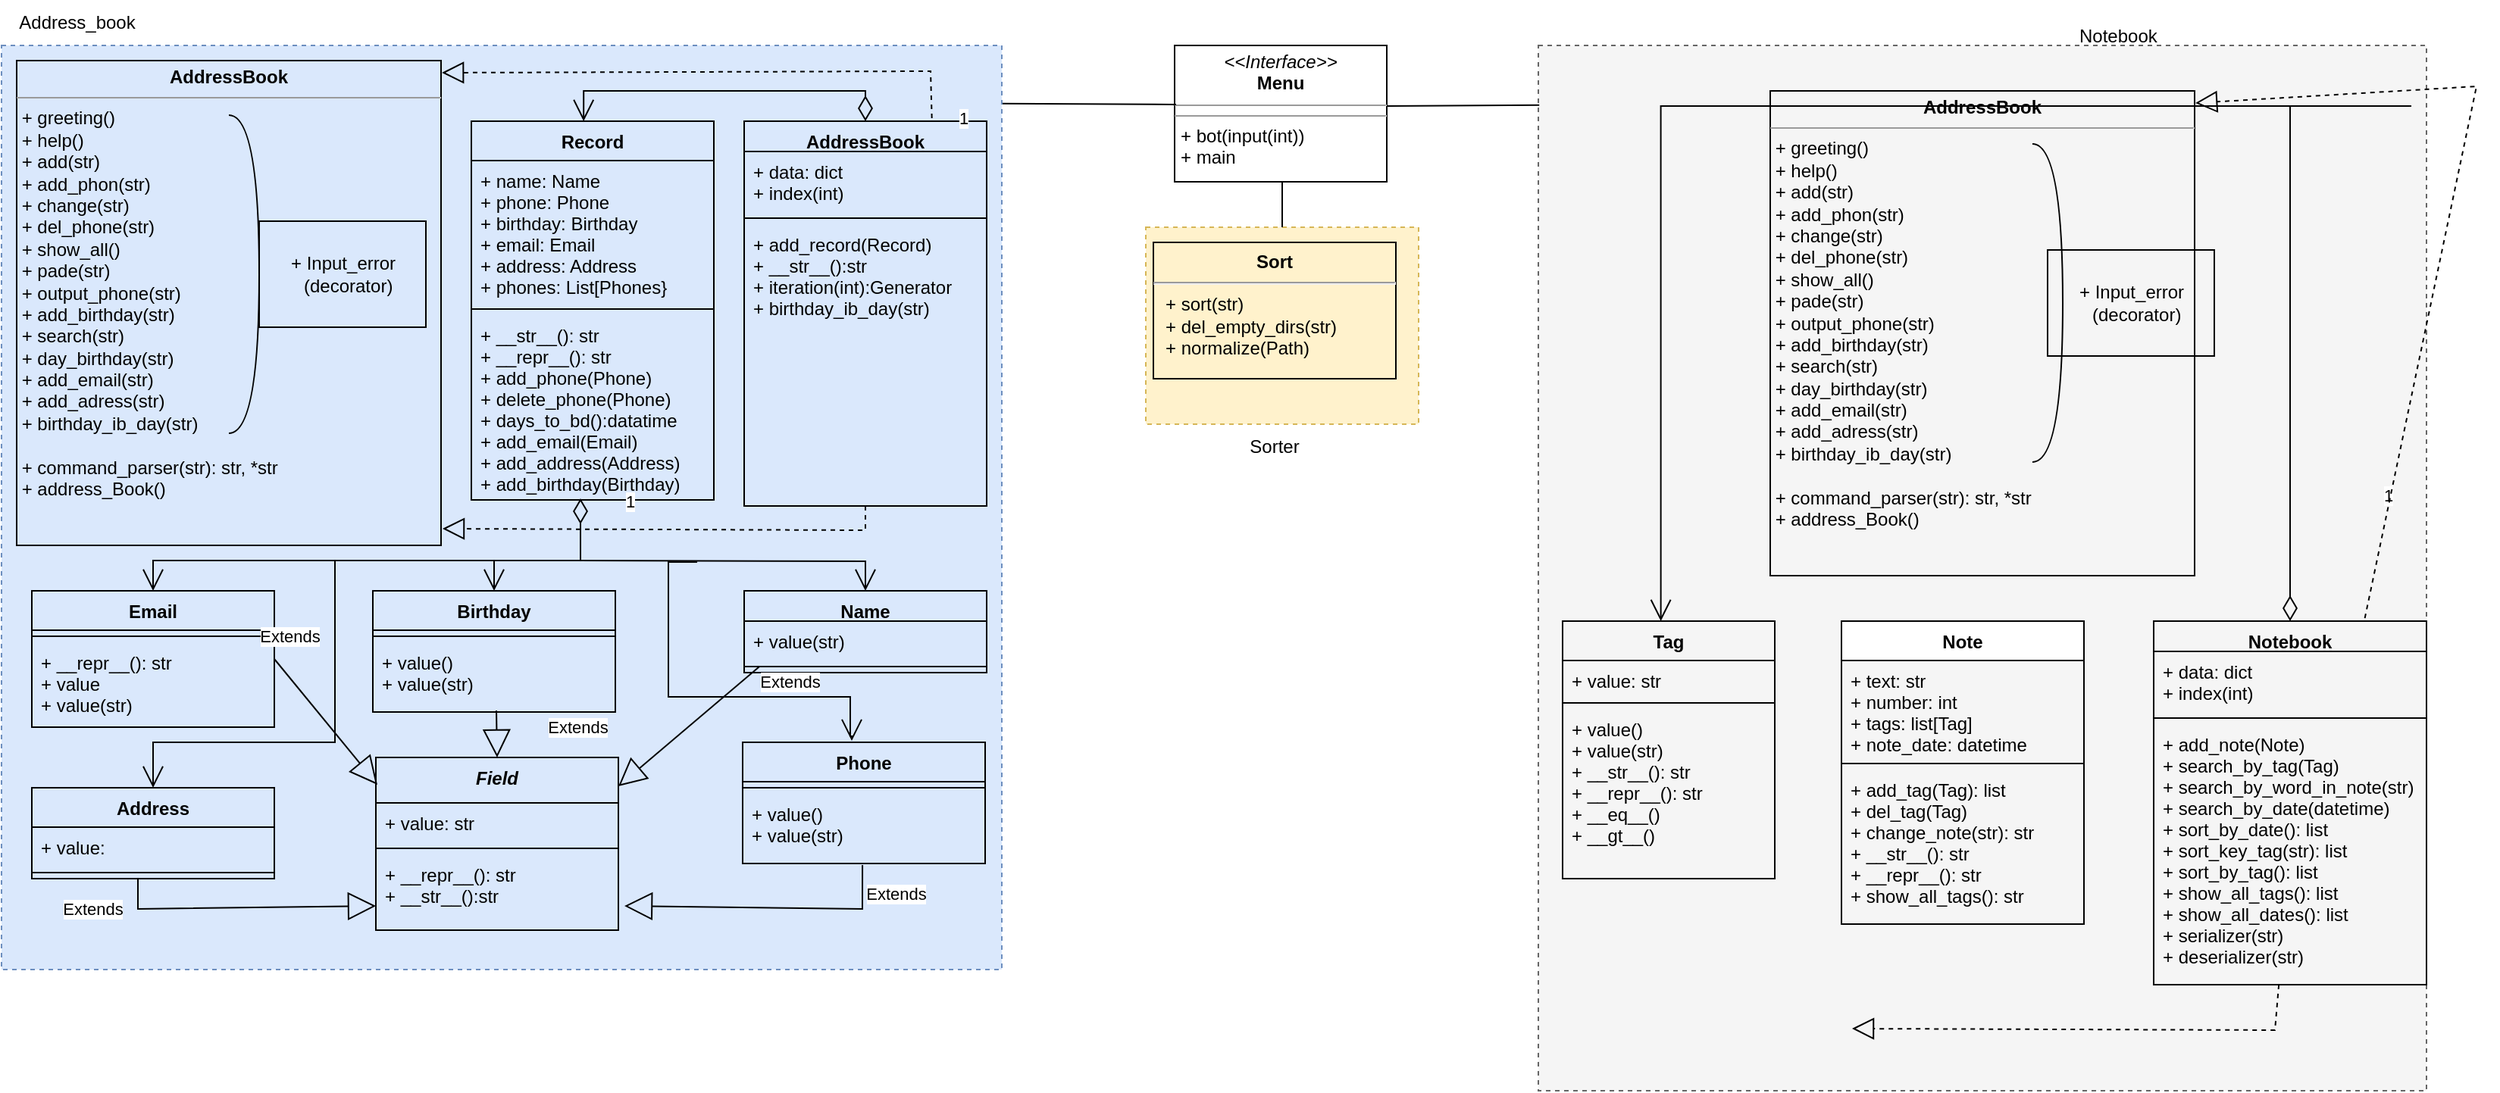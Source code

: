 <mxfile version="20.8.20" type="github">
  <diagram id="R2lEEEUBdFMjLlhIrx00" name="Page-1">
    <mxGraphModel dx="1718" dy="476" grid="1" gridSize="10" guides="1" tooltips="1" connect="1" arrows="1" fold="1" page="1" pageScale="1" pageWidth="850" pageHeight="1100" math="0" shadow="0" extFonts="Permanent Marker^https://fonts.googleapis.com/css?family=Permanent+Marker">
      <root>
        <mxCell id="0" />
        <mxCell id="1" parent="0" />
        <mxCell id="WKoIMvi9p1BWzZwJWIoY-1" value="&lt;p style=&quot;margin:0px;margin-top:4px;text-align:center;&quot;&gt;&lt;i&gt;&amp;lt;&amp;lt;Interface&amp;gt;&amp;gt;&lt;/i&gt;&lt;br&gt;&lt;b&gt;Menu&lt;/b&gt;&lt;br&gt;&lt;/p&gt;&lt;hr size=&quot;1&quot;&gt;&lt;hr size=&quot;1&quot;&gt;&lt;p style=&quot;margin:0px;margin-left:4px;&quot;&gt;+ bot(input(int))&lt;br&gt;+ main&lt;br&gt;&lt;/p&gt;" style="verticalAlign=top;align=left;overflow=fill;fontSize=12;fontFamily=Helvetica;html=1;" parent="1" vertex="1">
          <mxGeometry x="354" y="40" width="140" height="90" as="geometry" />
        </mxCell>
        <mxCell id="H_HPHrMYtquP8e00F-l--3" value="" style="html=1;dropTarget=0;dashed=1;fillColor=#fff2cc;strokeColor=#d6b656;" parent="1" vertex="1">
          <mxGeometry x="335" y="160" width="180" height="130" as="geometry" />
        </mxCell>
        <mxCell id="H_HPHrMYtquP8e00F-l--5" value="" style="html=1;dropTarget=0;dashed=1;fillColor=#f5f5f5;fontColor=#333333;strokeColor=#666666;" parent="1" vertex="1">
          <mxGeometry x="594" y="40" width="586" height="690" as="geometry" />
        </mxCell>
        <mxCell id="H_HPHrMYtquP8e00F-l--7" value="" style="endArrow=none;html=1;rounded=0;exitX=0.5;exitY=0;exitDx=0;exitDy=0;" parent="1" source="H_HPHrMYtquP8e00F-l--3" edge="1">
          <mxGeometry width="50" height="50" relative="1" as="geometry">
            <mxPoint x="375" y="180" as="sourcePoint" />
            <mxPoint x="425" y="130" as="targetPoint" />
          </mxGeometry>
        </mxCell>
        <mxCell id="H_HPHrMYtquP8e00F-l--8" value="" style="endArrow=none;html=1;rounded=0;entryX=0.007;entryY=0.433;entryDx=0;entryDy=0;entryPerimeter=0;exitX=0.999;exitY=0.063;exitDx=0;exitDy=0;exitPerimeter=0;" parent="1" target="WKoIMvi9p1BWzZwJWIoY-1" edge="1" source="H_HPHrMYtquP8e00F-l--10">
          <mxGeometry width="50" height="50" relative="1" as="geometry">
            <mxPoint x="100" y="80" as="sourcePoint" />
            <mxPoint x="320" y="110" as="targetPoint" />
          </mxGeometry>
        </mxCell>
        <mxCell id="H_HPHrMYtquP8e00F-l--10" value="" style="rounded=0;whiteSpace=wrap;html=1;dashed=1;fillColor=#dae8fc;strokeColor=#6c8ebf;" parent="1" vertex="1">
          <mxGeometry x="-420" y="40" width="660" height="610" as="geometry" />
        </mxCell>
        <mxCell id="H_HPHrMYtquP8e00F-l--11" value="Address_book" style="text;html=1;strokeColor=none;fillColor=none;align=center;verticalAlign=middle;whiteSpace=wrap;rounded=0;" parent="1" vertex="1">
          <mxGeometry x="-400" y="10" width="60" height="30" as="geometry" />
        </mxCell>
        <mxCell id="H_HPHrMYtquP8e00F-l--14" value="&lt;p style=&quot;margin:0px;margin-top:4px;text-align:center;&quot;&gt;&lt;b&gt;AddressBook&lt;/b&gt;&lt;br&gt;&lt;/p&gt;&lt;hr size=&quot;1&quot;&gt;&lt;div&gt;&amp;nbsp;+ greeting()&lt;/div&gt;&lt;div&gt;&amp;nbsp;+ help()&lt;/div&gt;&lt;div&gt;&amp;nbsp;+ add(str)&lt;/div&gt;&lt;div&gt;&amp;nbsp;+ add_phon(str)&lt;/div&gt;&lt;div&gt;&amp;nbsp;+ change(str)&lt;/div&gt;&lt;div&gt;&amp;nbsp;+ del_phone(str)&lt;/div&gt;&lt;div&gt;&amp;nbsp;+ show_all()&lt;/div&gt;&lt;div&gt;&amp;nbsp;+ pade(str)&lt;/div&gt;&lt;div&gt;&amp;nbsp;+ output_phone(str)&lt;/div&gt;&lt;div&gt;&amp;nbsp;+ add_birthday(str)&lt;/div&gt;&lt;div&gt;&amp;nbsp;+ search(str)&lt;/div&gt;&lt;div&gt;&amp;nbsp;+ day_birthday(str)&lt;/div&gt;&lt;div&gt;&amp;nbsp;+ add_email(str)&lt;/div&gt;&lt;div&gt;&amp;nbsp;+ add_adress(str)&lt;/div&gt;&lt;div&gt;&amp;nbsp;+ birthday_ib_day(str)&lt;/div&gt;&lt;div&gt;&lt;br&gt;&lt;/div&gt;&lt;div&gt;&amp;nbsp;+ command_parser(str): str, *str&lt;/div&gt;&lt;div&gt;&amp;nbsp;+ address_Book()&lt;br&gt;&lt;/div&gt;&lt;div&gt;&lt;br&gt;&lt;/div&gt;&lt;div&gt;&lt;br&gt;&lt;/div&gt;" style="verticalAlign=top;align=left;overflow=fill;fontSize=12;fontFamily=Helvetica;html=1;fillColor=none;" parent="1" vertex="1">
          <mxGeometry x="-410" y="50" width="280" height="320" as="geometry" />
        </mxCell>
        <mxCell id="H_HPHrMYtquP8e00F-l--15" value="&lt;div&gt;+ Input_error&lt;/div&gt;&lt;div&gt;&amp;nbsp; (decorator)&lt;/div&gt;" style="html=1;fillColor=none;" parent="1" vertex="1">
          <mxGeometry x="-250" y="156" width="110" height="70" as="geometry" />
        </mxCell>
        <mxCell id="H_HPHrMYtquP8e00F-l--17" value="" style="shape=requiredInterface;html=1;verticalLabelPosition=bottom;sketch=0;fillColor=none;" parent="1" vertex="1">
          <mxGeometry x="-270" y="86" width="20" height="210" as="geometry" />
        </mxCell>
        <mxCell id="H_HPHrMYtquP8e00F-l--18" value="Field" style="swimlane;fontStyle=3;align=center;verticalAlign=top;childLayout=stackLayout;horizontal=1;startSize=30;horizontalStack=0;resizeParent=1;resizeParentMax=0;resizeLast=0;collapsible=1;marginBottom=0;fillColor=none;" parent="1" vertex="1">
          <mxGeometry x="-173" y="510" width="160" height="114" as="geometry" />
        </mxCell>
        <mxCell id="H_HPHrMYtquP8e00F-l--19" value="+ value: str" style="text;strokeColor=none;fillColor=none;align=left;verticalAlign=top;spacingLeft=4;spacingRight=4;overflow=hidden;rotatable=0;points=[[0,0.5],[1,0.5]];portConstraint=eastwest;" parent="H_HPHrMYtquP8e00F-l--18" vertex="1">
          <mxGeometry y="30" width="160" height="26" as="geometry" />
        </mxCell>
        <mxCell id="H_HPHrMYtquP8e00F-l--20" value="" style="line;strokeWidth=1;fillColor=none;align=left;verticalAlign=middle;spacingTop=-1;spacingLeft=3;spacingRight=3;rotatable=0;labelPosition=right;points=[];portConstraint=eastwest;strokeColor=inherit;" parent="H_HPHrMYtquP8e00F-l--18" vertex="1">
          <mxGeometry y="56" width="160" height="8" as="geometry" />
        </mxCell>
        <mxCell id="PhKwyfngF-lpL9iXMEQt-24" value="Extends" style="endArrow=block;endSize=16;endFill=0;html=1;rounded=0;strokeWidth=1;entryX=0.5;entryY=0;entryDx=0;entryDy=0;" edge="1" parent="H_HPHrMYtquP8e00F-l--18" target="H_HPHrMYtquP8e00F-l--18">
          <mxGeometry x="-0.235" y="53" width="160" relative="1" as="geometry">
            <mxPoint x="79.5" y="-31" as="sourcePoint" />
            <mxPoint x="79.5" y="117" as="targetPoint" />
            <mxPoint as="offset" />
          </mxGeometry>
        </mxCell>
        <mxCell id="H_HPHrMYtquP8e00F-l--21" value="+ __repr__(): str&#xa;+ __str__():str&#xa;" style="text;strokeColor=none;fillColor=none;align=left;verticalAlign=top;spacingLeft=4;spacingRight=4;overflow=hidden;rotatable=0;points=[[0,0.5],[1,0.5]];portConstraint=eastwest;" parent="H_HPHrMYtquP8e00F-l--18" vertex="1">
          <mxGeometry y="64" width="160" height="50" as="geometry" />
        </mxCell>
        <mxCell id="PhKwyfngF-lpL9iXMEQt-18" style="edgeStyle=orthogonalEdgeStyle;rounded=0;orthogonalLoop=1;jettySize=auto;html=1;exitX=0.5;exitY=0;exitDx=0;exitDy=0;entryX=0.5;entryY=0;entryDx=0;entryDy=0;endSize=12;strokeWidth=1;endArrow=open;endFill=0;" edge="1" parent="1" target="H_HPHrMYtquP8e00F-l--22">
          <mxGeometry relative="1" as="geometry">
            <mxPoint x="-95" y="380" as="sourcePoint" />
          </mxGeometry>
        </mxCell>
        <mxCell id="H_HPHrMYtquP8e00F-l--22" value="Birthday" style="swimlane;fontStyle=1;align=center;verticalAlign=top;childLayout=stackLayout;horizontal=1;startSize=26;horizontalStack=0;resizeParent=1;resizeParentMax=0;resizeLast=0;collapsible=1;marginBottom=0;fillColor=none;" parent="1" vertex="1">
          <mxGeometry x="-175" y="400" width="160" height="80" as="geometry" />
        </mxCell>
        <mxCell id="H_HPHrMYtquP8e00F-l--24" value="" style="line;strokeWidth=1;fillColor=none;align=left;verticalAlign=middle;spacingTop=-1;spacingLeft=3;spacingRight=3;rotatable=0;labelPosition=right;points=[];portConstraint=eastwest;strokeColor=inherit;" parent="H_HPHrMYtquP8e00F-l--22" vertex="1">
          <mxGeometry y="26" width="160" height="8" as="geometry" />
        </mxCell>
        <mxCell id="H_HPHrMYtquP8e00F-l--25" value="+ value()&#xa;+ value(str)&#xa;" style="text;strokeColor=none;fillColor=none;align=left;verticalAlign=top;spacingLeft=4;spacingRight=4;overflow=hidden;rotatable=0;points=[[0,0.5],[1,0.5]];portConstraint=eastwest;" parent="H_HPHrMYtquP8e00F-l--22" vertex="1">
          <mxGeometry y="34" width="160" height="46" as="geometry" />
        </mxCell>
        <mxCell id="PhKwyfngF-lpL9iXMEQt-20" style="edgeStyle=orthogonalEdgeStyle;rounded=0;orthogonalLoop=1;jettySize=auto;html=1;exitX=0.5;exitY=0;exitDx=0;exitDy=0;strokeWidth=1;endArrow=open;endFill=0;endSize=12;entryX=0.5;entryY=0;entryDx=0;entryDy=0;" edge="1" parent="1" target="H_HPHrMYtquP8e00F-l--26">
          <mxGeometry relative="1" as="geometry">
            <mxPoint x="-200" y="380" as="sourcePoint" />
            <Array as="points">
              <mxPoint x="-200" y="500" />
              <mxPoint x="-320" y="500" />
            </Array>
          </mxGeometry>
        </mxCell>
        <mxCell id="H_HPHrMYtquP8e00F-l--26" value="Address" style="swimlane;fontStyle=1;align=center;verticalAlign=top;childLayout=stackLayout;horizontal=1;startSize=26;horizontalStack=0;resizeParent=1;resizeParentMax=0;resizeLast=0;collapsible=1;marginBottom=0;fillColor=none;" parent="1" vertex="1">
          <mxGeometry x="-400" y="530" width="160" height="60" as="geometry" />
        </mxCell>
        <mxCell id="H_HPHrMYtquP8e00F-l--27" value="+ value: " style="text;strokeColor=none;fillColor=none;align=left;verticalAlign=top;spacingLeft=4;spacingRight=4;overflow=hidden;rotatable=0;points=[[0,0.5],[1,0.5]];portConstraint=eastwest;" parent="H_HPHrMYtquP8e00F-l--26" vertex="1">
          <mxGeometry y="26" width="160" height="26" as="geometry" />
        </mxCell>
        <mxCell id="H_HPHrMYtquP8e00F-l--28" value="" style="line;strokeWidth=1;fillColor=none;align=left;verticalAlign=middle;spacingTop=-1;spacingLeft=3;spacingRight=3;rotatable=0;labelPosition=right;points=[];portConstraint=eastwest;strokeColor=inherit;" parent="H_HPHrMYtquP8e00F-l--26" vertex="1">
          <mxGeometry y="52" width="160" height="8" as="geometry" />
        </mxCell>
        <mxCell id="H_HPHrMYtquP8e00F-l--38" value="Email" style="swimlane;fontStyle=1;align=center;verticalAlign=top;childLayout=stackLayout;horizontal=1;startSize=26;horizontalStack=0;resizeParent=1;resizeParentMax=0;resizeLast=0;collapsible=1;marginBottom=0;fillColor=none;" parent="1" vertex="1">
          <mxGeometry x="-400" y="400" width="160" height="90" as="geometry" />
        </mxCell>
        <mxCell id="H_HPHrMYtquP8e00F-l--40" value="" style="line;strokeWidth=1;fillColor=none;align=left;verticalAlign=middle;spacingTop=-1;spacingLeft=3;spacingRight=3;rotatable=0;labelPosition=right;points=[];portConstraint=eastwest;strokeColor=inherit;" parent="H_HPHrMYtquP8e00F-l--38" vertex="1">
          <mxGeometry y="26" width="160" height="8" as="geometry" />
        </mxCell>
        <mxCell id="H_HPHrMYtquP8e00F-l--41" value="+ __repr__(): str&#xa;+ value&#xa;+ value(str)&#xa;" style="text;strokeColor=none;fillColor=none;align=left;verticalAlign=top;spacingLeft=4;spacingRight=4;overflow=hidden;rotatable=0;points=[[0,0.5],[1,0.5]];portConstraint=eastwest;" parent="H_HPHrMYtquP8e00F-l--38" vertex="1">
          <mxGeometry y="34" width="160" height="56" as="geometry" />
        </mxCell>
        <mxCell id="H_HPHrMYtquP8e00F-l--42" value="Name" style="swimlane;fontStyle=1;align=center;verticalAlign=top;childLayout=stackLayout;horizontal=1;startSize=20;horizontalStack=0;resizeParent=1;resizeParentMax=0;resizeLast=0;collapsible=1;marginBottom=0;fillColor=none;" parent="1" vertex="1">
          <mxGeometry x="70" y="400" width="160" height="54" as="geometry" />
        </mxCell>
        <mxCell id="H_HPHrMYtquP8e00F-l--43" value="+ value(str) " style="text;strokeColor=none;fillColor=none;align=left;verticalAlign=top;spacingLeft=4;spacingRight=4;overflow=hidden;rotatable=0;points=[[0,0.5],[1,0.5]];portConstraint=eastwest;" parent="H_HPHrMYtquP8e00F-l--42" vertex="1">
          <mxGeometry y="20" width="160" height="26" as="geometry" />
        </mxCell>
        <mxCell id="H_HPHrMYtquP8e00F-l--44" value="" style="line;strokeWidth=1;fillColor=none;align=left;verticalAlign=middle;spacingTop=-1;spacingLeft=3;spacingRight=3;rotatable=0;labelPosition=right;points=[];portConstraint=eastwest;strokeColor=inherit;" parent="H_HPHrMYtquP8e00F-l--42" vertex="1">
          <mxGeometry y="46" width="160" height="8" as="geometry" />
        </mxCell>
        <mxCell id="H_HPHrMYtquP8e00F-l--46" value="Phone" style="swimlane;fontStyle=1;align=center;verticalAlign=top;childLayout=stackLayout;horizontal=1;startSize=26;horizontalStack=0;resizeParent=1;resizeParentMax=0;resizeLast=0;collapsible=1;marginBottom=0;fillColor=none;" parent="1" vertex="1">
          <mxGeometry x="69" y="500" width="160" height="80" as="geometry" />
        </mxCell>
        <mxCell id="H_HPHrMYtquP8e00F-l--48" value="" style="line;strokeWidth=1;fillColor=none;align=left;verticalAlign=middle;spacingTop=-1;spacingLeft=3;spacingRight=3;rotatable=0;labelPosition=right;points=[];portConstraint=eastwest;strokeColor=inherit;" parent="H_HPHrMYtquP8e00F-l--46" vertex="1">
          <mxGeometry y="26" width="160" height="8" as="geometry" />
        </mxCell>
        <mxCell id="H_HPHrMYtquP8e00F-l--49" value="+ value()&#xa;+ value(str)&#xa;" style="text;strokeColor=none;fillColor=none;align=left;verticalAlign=top;spacingLeft=4;spacingRight=4;overflow=hidden;rotatable=0;points=[[0,0.5],[1,0.5]];portConstraint=eastwest;" parent="H_HPHrMYtquP8e00F-l--46" vertex="1">
          <mxGeometry y="34" width="160" height="46" as="geometry" />
        </mxCell>
        <mxCell id="H_HPHrMYtquP8e00F-l--50" value="Record" style="swimlane;fontStyle=1;align=center;verticalAlign=top;childLayout=stackLayout;horizontal=1;startSize=26;horizontalStack=0;resizeParent=1;resizeParentMax=0;resizeLast=0;collapsible=1;marginBottom=0;fillColor=none;" parent="1" vertex="1">
          <mxGeometry x="-110" y="90" width="160" height="250" as="geometry" />
        </mxCell>
        <mxCell id="H_HPHrMYtquP8e00F-l--51" value="+ name: Name&#xa;+ phone: Phone&#xa;+ birthday: Birthday&#xa;+ email: Email&#xa;+ address: Address&#xa;+ phones: List[Phones}&#xa; &#xa;&#xa;" style="text;strokeColor=none;fillColor=none;align=left;verticalAlign=top;spacingLeft=4;spacingRight=4;overflow=hidden;rotatable=0;points=[[0,0.5],[1,0.5]];portConstraint=eastwest;" parent="H_HPHrMYtquP8e00F-l--50" vertex="1">
          <mxGeometry y="26" width="160" height="94" as="geometry" />
        </mxCell>
        <mxCell id="H_HPHrMYtquP8e00F-l--52" value="" style="line;strokeWidth=1;fillColor=none;align=left;verticalAlign=middle;spacingTop=-1;spacingLeft=3;spacingRight=3;rotatable=0;labelPosition=right;points=[];portConstraint=eastwest;strokeColor=inherit;" parent="H_HPHrMYtquP8e00F-l--50" vertex="1">
          <mxGeometry y="120" width="160" height="8" as="geometry" />
        </mxCell>
        <mxCell id="H_HPHrMYtquP8e00F-l--53" value="+ __str__(): str&#xa;+ __repr__(): str&#xa;+ add_phone(Phone)&#xa;+ delete_phone(Phone)&#xa;+ days_to_bd():datatime&#xa;+ add_email(Email)&#xa;+ add_address(Address)&#xa;+ add_birthday(Birthday)&#xa;&#xa;&#xa;" style="text;strokeColor=none;fillColor=none;align=left;verticalAlign=top;spacingLeft=4;spacingRight=4;overflow=hidden;rotatable=0;points=[[0,0.5],[1,0.5]];portConstraint=eastwest;" parent="H_HPHrMYtquP8e00F-l--50" vertex="1">
          <mxGeometry y="128" width="160" height="122" as="geometry" />
        </mxCell>
        <mxCell id="H_HPHrMYtquP8e00F-l--54" value="AddressBook" style="swimlane;fontStyle=1;align=center;verticalAlign=top;childLayout=stackLayout;horizontal=1;startSize=20;horizontalStack=0;resizeParent=1;resizeParentMax=0;resizeLast=0;collapsible=1;marginBottom=0;fillColor=none;" parent="1" vertex="1">
          <mxGeometry x="70" y="90" width="160" height="254" as="geometry" />
        </mxCell>
        <mxCell id="H_HPHrMYtquP8e00F-l--55" value="+ data: dict&#xa;+ index(int)&#xa;" style="text;strokeColor=none;fillColor=none;align=left;verticalAlign=top;spacingLeft=4;spacingRight=4;overflow=hidden;rotatable=0;points=[[0,0.5],[1,0.5]];portConstraint=eastwest;" parent="H_HPHrMYtquP8e00F-l--54" vertex="1">
          <mxGeometry y="20" width="160" height="40" as="geometry" />
        </mxCell>
        <mxCell id="H_HPHrMYtquP8e00F-l--56" value="" style="line;strokeWidth=1;fillColor=none;align=left;verticalAlign=middle;spacingTop=-1;spacingLeft=3;spacingRight=3;rotatable=0;labelPosition=right;points=[];portConstraint=eastwest;strokeColor=inherit;" parent="H_HPHrMYtquP8e00F-l--54" vertex="1">
          <mxGeometry y="60" width="160" height="8" as="geometry" />
        </mxCell>
        <mxCell id="H_HPHrMYtquP8e00F-l--57" value="+ add_record(Record)&#xa;+ __str__():str&#xa;+ iteration(int):Generator&#xa;+ birthday_ib_day(str)&#xa;" style="text;strokeColor=none;fillColor=none;align=left;verticalAlign=top;spacingLeft=4;spacingRight=4;overflow=hidden;rotatable=0;points=[[0,0.5],[1,0.5]];portConstraint=eastwest;" parent="H_HPHrMYtquP8e00F-l--54" vertex="1">
          <mxGeometry y="68" width="160" height="186" as="geometry" />
        </mxCell>
        <mxCell id="PhKwyfngF-lpL9iXMEQt-29" value="" style="endArrow=block;dashed=1;endFill=0;endSize=12;html=1;rounded=0;strokeWidth=1;entryX=0.475;entryY=1.011;entryDx=0;entryDy=0;entryPerimeter=0;" edge="1" parent="H_HPHrMYtquP8e00F-l--54" source="H_HPHrMYtquP8e00F-l--57">
          <mxGeometry width="160" relative="1" as="geometry">
            <mxPoint x="-39" y="269" as="sourcePoint" />
            <mxPoint x="-199" y="269" as="targetPoint" />
            <Array as="points">
              <mxPoint x="80" y="270" />
            </Array>
          </mxGeometry>
        </mxCell>
        <mxCell id="PhKwyfngF-lpL9iXMEQt-12" value="1" style="endArrow=open;html=1;endSize=12;startArrow=diamondThin;startSize=14;startFill=0;edgeStyle=orthogonalEdgeStyle;align=left;verticalAlign=bottom;rounded=0;exitX=0.45;exitY=0.992;exitDx=0;exitDy=0;exitPerimeter=0;entryX=0.5;entryY=0;entryDx=0;entryDy=0;" edge="1" parent="1" source="H_HPHrMYtquP8e00F-l--53" target="H_HPHrMYtquP8e00F-l--38">
          <mxGeometry x="-0.936" y="28" relative="1" as="geometry">
            <mxPoint x="-80" y="380" as="sourcePoint" />
            <mxPoint x="-240" y="380" as="targetPoint" />
            <Array as="points">
              <mxPoint x="-38" y="380" />
              <mxPoint x="-320" y="380" />
            </Array>
            <mxPoint as="offset" />
          </mxGeometry>
        </mxCell>
        <mxCell id="PhKwyfngF-lpL9iXMEQt-13" value="1" style="endArrow=open;html=1;endSize=12;startArrow=diamondThin;startSize=14;startFill=0;edgeStyle=orthogonalEdgeStyle;align=left;verticalAlign=bottom;rounded=0;exitX=0.5;exitY=0;exitDx=0;exitDy=0;entryX=0.463;entryY=0;entryDx=0;entryDy=0;entryPerimeter=0;" edge="1" parent="1" source="H_HPHrMYtquP8e00F-l--54" target="H_HPHrMYtquP8e00F-l--50">
          <mxGeometry x="-0.842" y="-30" relative="1" as="geometry">
            <mxPoint x="150" y="60" as="sourcePoint" />
            <mxPoint x="-10" y="60" as="targetPoint" />
            <Array as="points">
              <mxPoint x="150" y="70" />
              <mxPoint x="-36" y="70" />
            </Array>
            <mxPoint x="30" y="25" as="offset" />
          </mxGeometry>
        </mxCell>
        <mxCell id="PhKwyfngF-lpL9iXMEQt-17" value="" style="endArrow=open;endFill=1;endSize=12;html=1;rounded=0;edgeStyle=orthogonalEdgeStyle;entryX=0.5;entryY=0;entryDx=0;entryDy=0;" edge="1" parent="1" target="H_HPHrMYtquP8e00F-l--42">
          <mxGeometry width="160" relative="1" as="geometry">
            <mxPoint x="-40" y="380" as="sourcePoint" />
            <mxPoint x="150" y="381" as="targetPoint" />
          </mxGeometry>
        </mxCell>
        <mxCell id="PhKwyfngF-lpL9iXMEQt-21" style="edgeStyle=orthogonalEdgeStyle;rounded=0;orthogonalLoop=1;jettySize=auto;html=1;exitX=0.5;exitY=0;exitDx=0;exitDy=0;strokeWidth=1;endArrow=open;endFill=0;endSize=12;entryX=0.45;entryY=-0.012;entryDx=0;entryDy=0;entryPerimeter=0;" edge="1" parent="1" target="H_HPHrMYtquP8e00F-l--46">
          <mxGeometry relative="1" as="geometry">
            <mxPoint x="159" y="496" as="targetPoint" />
            <mxPoint x="39" y="381" as="sourcePoint" />
            <Array as="points">
              <mxPoint x="20" y="381" />
              <mxPoint x="20" y="470" />
              <mxPoint x="140" y="470" />
              <mxPoint x="140" y="496" />
              <mxPoint x="141" y="496" />
            </Array>
          </mxGeometry>
        </mxCell>
        <mxCell id="PhKwyfngF-lpL9iXMEQt-25" value="Extends" style="endArrow=block;endSize=16;endFill=0;html=1;rounded=0;strokeWidth=1;exitX=0.063;exitY=0.5;exitDx=0;exitDy=0;exitPerimeter=0;" edge="1" parent="1" source="H_HPHrMYtquP8e00F-l--44">
          <mxGeometry x="-1" y="22" width="160" relative="1" as="geometry">
            <mxPoint x="80" y="460" as="sourcePoint" />
            <mxPoint x="-13" y="529" as="targetPoint" />
            <mxPoint x="6" y="-7" as="offset" />
          </mxGeometry>
        </mxCell>
        <mxCell id="PhKwyfngF-lpL9iXMEQt-26" value="Extends" style="endArrow=block;endSize=16;endFill=0;html=1;rounded=0;strokeWidth=1;entryX=1;entryY=0.167;entryDx=0;entryDy=0;exitX=1;exitY=0.5;exitDx=0;exitDy=0;entryPerimeter=0;" edge="1" parent="1" source="H_HPHrMYtquP8e00F-l--38">
          <mxGeometry x="-1" y="18" width="160" relative="1" as="geometry">
            <mxPoint x="-265" y="449" as="sourcePoint" />
            <mxPoint x="-172" y="528" as="targetPoint" />
            <mxPoint x="-4" y="-4" as="offset" />
          </mxGeometry>
        </mxCell>
        <mxCell id="PhKwyfngF-lpL9iXMEQt-27" value="Extends" style="endArrow=block;endSize=16;endFill=0;html=1;rounded=0;strokeWidth=1;entryX=0;entryY=0.68;entryDx=0;entryDy=0;entryPerimeter=0;" edge="1" parent="1" target="H_HPHrMYtquP8e00F-l--21">
          <mxGeometry x="-0.774" y="30" width="160" relative="1" as="geometry">
            <mxPoint x="-330" y="590" as="sourcePoint" />
            <mxPoint x="-178" y="607" as="targetPoint" />
            <Array as="points">
              <mxPoint x="-330" y="610" />
            </Array>
            <mxPoint x="-30" y="30" as="offset" />
          </mxGeometry>
        </mxCell>
        <mxCell id="PhKwyfngF-lpL9iXMEQt-28" value="Extends" style="endArrow=block;endSize=16;endFill=0;html=1;rounded=0;strokeWidth=1;entryX=0;entryY=0.68;entryDx=0;entryDy=0;entryPerimeter=0;exitX=0.494;exitY=1.022;exitDx=0;exitDy=0;exitPerimeter=0;" edge="1" parent="1" source="H_HPHrMYtquP8e00F-l--49">
          <mxGeometry x="-0.796" y="22" width="160" relative="1" as="geometry">
            <mxPoint x="148" y="590" as="sourcePoint" />
            <mxPoint x="-9" y="608" as="targetPoint" />
            <Array as="points">
              <mxPoint x="148" y="610" />
            </Array>
            <mxPoint as="offset" />
          </mxGeometry>
        </mxCell>
        <mxCell id="PhKwyfngF-lpL9iXMEQt-30" value="" style="endArrow=block;dashed=1;endFill=0;endSize=12;html=1;rounded=0;strokeWidth=1;entryX=1.002;entryY=0.025;entryDx=0;entryDy=0;entryPerimeter=0;exitX=0.774;exitY=-0.008;exitDx=0;exitDy=0;exitPerimeter=0;" edge="1" parent="1" source="H_HPHrMYtquP8e00F-l--54" target="H_HPHrMYtquP8e00F-l--14">
          <mxGeometry width="160" relative="1" as="geometry">
            <mxPoint x="193" y="73.0" as="sourcePoint" />
            <mxPoint x="-86" y="58.0" as="targetPoint" />
            <Array as="points">
              <mxPoint x="193" y="57.0" />
            </Array>
          </mxGeometry>
        </mxCell>
        <mxCell id="PhKwyfngF-lpL9iXMEQt-31" value="&lt;p style=&quot;margin:0px;margin-top:6px;text-align:center;&quot;&gt;&lt;b&gt;Sort&lt;/b&gt;&lt;/p&gt;&lt;hr&gt;&lt;p style=&quot;margin:0px;margin-left:8px;&quot;&gt;+ sort(str)&lt;br&gt;+ del_empty_dirs(str)&lt;/p&gt;&lt;p style=&quot;margin:0px;margin-left:8px;&quot;&gt;+ normalize(Path)&lt;br&gt;&lt;/p&gt;" style="align=left;overflow=fill;html=1;dropTarget=0;fillColor=#fff2cc;strokeColor=#000000;" vertex="1" parent="1">
          <mxGeometry x="340" y="170" width="160" height="90" as="geometry" />
        </mxCell>
        <mxCell id="PhKwyfngF-lpL9iXMEQt-33" value="Sorter" style="text;html=1;strokeColor=none;fillColor=none;align=center;verticalAlign=middle;whiteSpace=wrap;rounded=0;" vertex="1" parent="1">
          <mxGeometry x="390" y="290" width="60" height="30" as="geometry" />
        </mxCell>
        <mxCell id="PhKwyfngF-lpL9iXMEQt-75" value="&lt;p style=&quot;margin:0px;margin-top:4px;text-align:center;&quot;&gt;&lt;b&gt;AddressBook&lt;/b&gt;&lt;br&gt;&lt;/p&gt;&lt;hr size=&quot;1&quot;&gt;&lt;div&gt;&amp;nbsp;+ greeting()&lt;/div&gt;&lt;div&gt;&amp;nbsp;+ help()&lt;/div&gt;&lt;div&gt;&amp;nbsp;+ add(str)&lt;/div&gt;&lt;div&gt;&amp;nbsp;+ add_phon(str)&lt;/div&gt;&lt;div&gt;&amp;nbsp;+ change(str)&lt;/div&gt;&lt;div&gt;&amp;nbsp;+ del_phone(str)&lt;/div&gt;&lt;div&gt;&amp;nbsp;+ show_all()&lt;/div&gt;&lt;div&gt;&amp;nbsp;+ pade(str)&lt;/div&gt;&lt;div&gt;&amp;nbsp;+ output_phone(str)&lt;/div&gt;&lt;div&gt;&amp;nbsp;+ add_birthday(str)&lt;/div&gt;&lt;div&gt;&amp;nbsp;+ search(str)&lt;/div&gt;&lt;div&gt;&amp;nbsp;+ day_birthday(str)&lt;/div&gt;&lt;div&gt;&amp;nbsp;+ add_email(str)&lt;/div&gt;&lt;div&gt;&amp;nbsp;+ add_adress(str)&lt;/div&gt;&lt;div&gt;&amp;nbsp;+ birthday_ib_day(str)&lt;/div&gt;&lt;div&gt;&lt;br&gt;&lt;/div&gt;&lt;div&gt;&amp;nbsp;+ command_parser(str): str, *str&lt;/div&gt;&lt;div&gt;&amp;nbsp;+ address_Book()&lt;br&gt;&lt;/div&gt;&lt;div&gt;&lt;br&gt;&lt;/div&gt;&lt;div&gt;&lt;br&gt;&lt;/div&gt;" style="verticalAlign=top;align=left;overflow=fill;fontSize=12;fontFamily=Helvetica;html=1;fillColor=none;" vertex="1" parent="1">
          <mxGeometry x="747" y="70" width="280" height="320" as="geometry" />
        </mxCell>
        <mxCell id="PhKwyfngF-lpL9iXMEQt-76" value="&lt;div&gt;+ Input_error&lt;/div&gt;&lt;div&gt;&amp;nbsp; (decorator)&lt;/div&gt;" style="html=1;fillColor=none;" vertex="1" parent="1">
          <mxGeometry x="930" y="175" width="110" height="70" as="geometry" />
        </mxCell>
        <mxCell id="PhKwyfngF-lpL9iXMEQt-77" value="" style="shape=requiredInterface;html=1;verticalLabelPosition=bottom;sketch=0;fillColor=none;" vertex="1" parent="1">
          <mxGeometry x="920" y="105" width="20" height="210" as="geometry" />
        </mxCell>
        <mxCell id="PhKwyfngF-lpL9iXMEQt-98" value="Tag" style="swimlane;fontStyle=1;align=center;verticalAlign=top;childLayout=stackLayout;horizontal=1;startSize=26;horizontalStack=0;resizeParent=1;resizeParentMax=0;resizeLast=0;collapsible=1;marginBottom=0;fillColor=none;" vertex="1" parent="1">
          <mxGeometry x="610" y="420" width="140" height="170" as="geometry">
            <mxRectangle x="610" y="420" width="60" height="30" as="alternateBounds" />
          </mxGeometry>
        </mxCell>
        <mxCell id="PhKwyfngF-lpL9iXMEQt-99" value="+ value: str&#xa;&#xa; &#xa;" style="text;strokeColor=none;fillColor=none;align=left;verticalAlign=top;spacingLeft=4;spacingRight=4;overflow=hidden;rotatable=0;points=[[0,0.5],[1,0.5]];portConstraint=eastwest;" vertex="1" parent="PhKwyfngF-lpL9iXMEQt-98">
          <mxGeometry y="26" width="140" height="24" as="geometry" />
        </mxCell>
        <mxCell id="PhKwyfngF-lpL9iXMEQt-100" value="" style="line;strokeWidth=1;fillColor=none;align=left;verticalAlign=middle;spacingTop=-1;spacingLeft=3;spacingRight=3;rotatable=0;labelPosition=right;points=[];portConstraint=eastwest;strokeColor=inherit;" vertex="1" parent="PhKwyfngF-lpL9iXMEQt-98">
          <mxGeometry y="50" width="140" height="8" as="geometry" />
        </mxCell>
        <mxCell id="PhKwyfngF-lpL9iXMEQt-101" value="+ value()&#xa;+ value(str)&#xa;+ __str__(): str&#xa;+ __repr__(): str&#xa;+ __eq__()&#xa;+ __gt__()&#xa;&#xa;&#xa;" style="text;strokeColor=none;fillColor=none;align=left;verticalAlign=top;spacingLeft=4;spacingRight=4;overflow=hidden;rotatable=0;points=[[0,0.5],[1,0.5]];portConstraint=eastwest;" vertex="1" parent="PhKwyfngF-lpL9iXMEQt-98">
          <mxGeometry y="58" width="140" height="112" as="geometry" />
        </mxCell>
        <mxCell id="PhKwyfngF-lpL9iXMEQt-102" value="Notebook" style="swimlane;fontStyle=1;align=center;verticalAlign=top;childLayout=stackLayout;horizontal=1;startSize=20;horizontalStack=0;resizeParent=1;resizeParentMax=0;resizeLast=0;collapsible=1;marginBottom=0;fillColor=none;" vertex="1" parent="1">
          <mxGeometry x="1000" y="420" width="180" height="240" as="geometry" />
        </mxCell>
        <mxCell id="PhKwyfngF-lpL9iXMEQt-103" value="+ data: dict&#xa;+ index(int)&#xa;" style="text;strokeColor=none;fillColor=none;align=left;verticalAlign=top;spacingLeft=4;spacingRight=4;overflow=hidden;rotatable=0;points=[[0,0.5],[1,0.5]];portConstraint=eastwest;" vertex="1" parent="PhKwyfngF-lpL9iXMEQt-102">
          <mxGeometry y="20" width="180" height="40" as="geometry" />
        </mxCell>
        <mxCell id="PhKwyfngF-lpL9iXMEQt-104" value="" style="line;strokeWidth=1;fillColor=none;align=left;verticalAlign=middle;spacingTop=-1;spacingLeft=3;spacingRight=3;rotatable=0;labelPosition=right;points=[];portConstraint=eastwest;strokeColor=inherit;" vertex="1" parent="PhKwyfngF-lpL9iXMEQt-102">
          <mxGeometry y="60" width="180" height="8" as="geometry" />
        </mxCell>
        <mxCell id="PhKwyfngF-lpL9iXMEQt-105" value="+ add_note(Note)&#xa;+ search_by_tag(Tag)&#xa;+ search_by_word_in_note(str)&#xa;+ search_by_date(datetime)&#xa;+ sort_by_date(): list&#xa;+ sort_key_tag(str): list&#xa;+ sort_by_tag(): list&#xa;+ show_all_tags(): list&#xa;+ show_all_dates(): list&#xa;+ serializer(str)&#xa;+ deserializer(str)&#xa;" style="text;strokeColor=none;fillColor=none;align=left;verticalAlign=top;spacingLeft=4;spacingRight=4;overflow=hidden;rotatable=0;points=[[0,0.5],[1,0.5]];portConstraint=eastwest;" vertex="1" parent="PhKwyfngF-lpL9iXMEQt-102">
          <mxGeometry y="68" width="180" height="172" as="geometry" />
        </mxCell>
        <mxCell id="PhKwyfngF-lpL9iXMEQt-106" value="" style="endArrow=block;dashed=1;endFill=0;endSize=12;html=1;rounded=0;strokeWidth=1;entryX=0.475;entryY=1.011;entryDx=0;entryDy=0;entryPerimeter=0;" edge="1" parent="PhKwyfngF-lpL9iXMEQt-102" source="PhKwyfngF-lpL9iXMEQt-105">
          <mxGeometry width="160" relative="1" as="geometry">
            <mxPoint x="-39" y="269" as="sourcePoint" />
            <mxPoint x="-199" y="269" as="targetPoint" />
            <Array as="points">
              <mxPoint x="80" y="270" />
            </Array>
          </mxGeometry>
        </mxCell>
        <mxCell id="PhKwyfngF-lpL9iXMEQt-108" value="1" style="endArrow=open;html=1;endSize=12;startArrow=diamondThin;startSize=14;startFill=0;edgeStyle=orthogonalEdgeStyle;align=left;verticalAlign=bottom;rounded=0;exitX=0.5;exitY=0;exitDx=0;exitDy=0;entryX=0.463;entryY=0;entryDx=0;entryDy=0;entryPerimeter=0;" edge="1" parent="1" source="PhKwyfngF-lpL9iXMEQt-102" target="PhKwyfngF-lpL9iXMEQt-98">
          <mxGeometry x="-0.842" y="-30" relative="1" as="geometry">
            <mxPoint x="1170" y="70" as="sourcePoint" />
            <mxPoint x="1010" y="70" as="targetPoint" />
            <Array as="points">
              <mxPoint x="1170" y="80" />
              <mxPoint x="984" y="80" />
            </Array>
            <mxPoint x="30" y="25" as="offset" />
          </mxGeometry>
        </mxCell>
        <mxCell id="PhKwyfngF-lpL9iXMEQt-115" value="" style="endArrow=block;dashed=1;endFill=0;endSize=12;html=1;rounded=0;strokeWidth=1;entryX=1.002;entryY=0.025;entryDx=0;entryDy=0;entryPerimeter=0;exitX=0.774;exitY=-0.008;exitDx=0;exitDy=0;exitPerimeter=0;" edge="1" parent="1" source="PhKwyfngF-lpL9iXMEQt-102" target="PhKwyfngF-lpL9iXMEQt-75">
          <mxGeometry width="160" relative="1" as="geometry">
            <mxPoint x="1213" y="83.0" as="sourcePoint" />
            <mxPoint x="934" y="68.0" as="targetPoint" />
            <Array as="points">
              <mxPoint x="1213" y="67.0" />
            </Array>
          </mxGeometry>
        </mxCell>
        <mxCell id="PhKwyfngF-lpL9iXMEQt-121" value="Notebook" style="text;whiteSpace=wrap;html=1;" vertex="1" parent="1">
          <mxGeometry x="949" y="20" width="80" height="40" as="geometry" />
        </mxCell>
        <mxCell id="PhKwyfngF-lpL9iXMEQt-122" value="Note" style="swimlane;fontStyle=1;align=center;verticalAlign=top;childLayout=stackLayout;horizontal=1;startSize=26;horizontalStack=0;resizeParent=1;resizeParentMax=0;resizeLast=0;collapsible=1;marginBottom=0;strokeColor=#000000;" vertex="1" parent="1">
          <mxGeometry x="794" y="420" width="160" height="200" as="geometry" />
        </mxCell>
        <mxCell id="PhKwyfngF-lpL9iXMEQt-123" value="+ text: str&#xa;+ number: int&#xa;+ tags: list[Tag]&#xa;+ note_date: datetime&#xa;&#xa;&#xa;&#xa;" style="text;strokeColor=none;fillColor=none;align=left;verticalAlign=top;spacingLeft=4;spacingRight=4;overflow=hidden;rotatable=0;points=[[0,0.5],[1,0.5]];portConstraint=eastwest;" vertex="1" parent="PhKwyfngF-lpL9iXMEQt-122">
          <mxGeometry y="26" width="160" height="64" as="geometry" />
        </mxCell>
        <mxCell id="PhKwyfngF-lpL9iXMEQt-124" value="" style="line;strokeWidth=1;fillColor=none;align=left;verticalAlign=middle;spacingTop=-1;spacingLeft=3;spacingRight=3;rotatable=0;labelPosition=right;points=[];portConstraint=eastwest;strokeColor=inherit;" vertex="1" parent="PhKwyfngF-lpL9iXMEQt-122">
          <mxGeometry y="90" width="160" height="8" as="geometry" />
        </mxCell>
        <mxCell id="PhKwyfngF-lpL9iXMEQt-125" value="+ add_tag(Tag): list&#xa;+ del_tag(Tag)&#xa;+ change_note(str): str&#xa;+ __str__(): str&#xa;+ __repr__(): str&#xa;+ show_all_tags(): str&#xa;" style="text;strokeColor=none;fillColor=none;align=left;verticalAlign=top;spacingLeft=4;spacingRight=4;overflow=hidden;rotatable=0;points=[[0,0.5],[1,0.5]];portConstraint=eastwest;" vertex="1" parent="PhKwyfngF-lpL9iXMEQt-122">
          <mxGeometry y="98" width="160" height="102" as="geometry" />
        </mxCell>
        <mxCell id="PhKwyfngF-lpL9iXMEQt-126" value="" style="endArrow=none;html=1;rounded=0;exitX=0.999;exitY=0.063;exitDx=0;exitDy=0;exitPerimeter=0;entryX=0.001;entryY=0.057;entryDx=0;entryDy=0;entryPerimeter=0;" edge="1" parent="1" target="H_HPHrMYtquP8e00F-l--5">
          <mxGeometry width="50" height="50" relative="1" as="geometry">
            <mxPoint x="494" y="80" as="sourcePoint" />
            <mxPoint x="590" y="80" as="targetPoint" />
          </mxGeometry>
        </mxCell>
      </root>
    </mxGraphModel>
  </diagram>
</mxfile>
